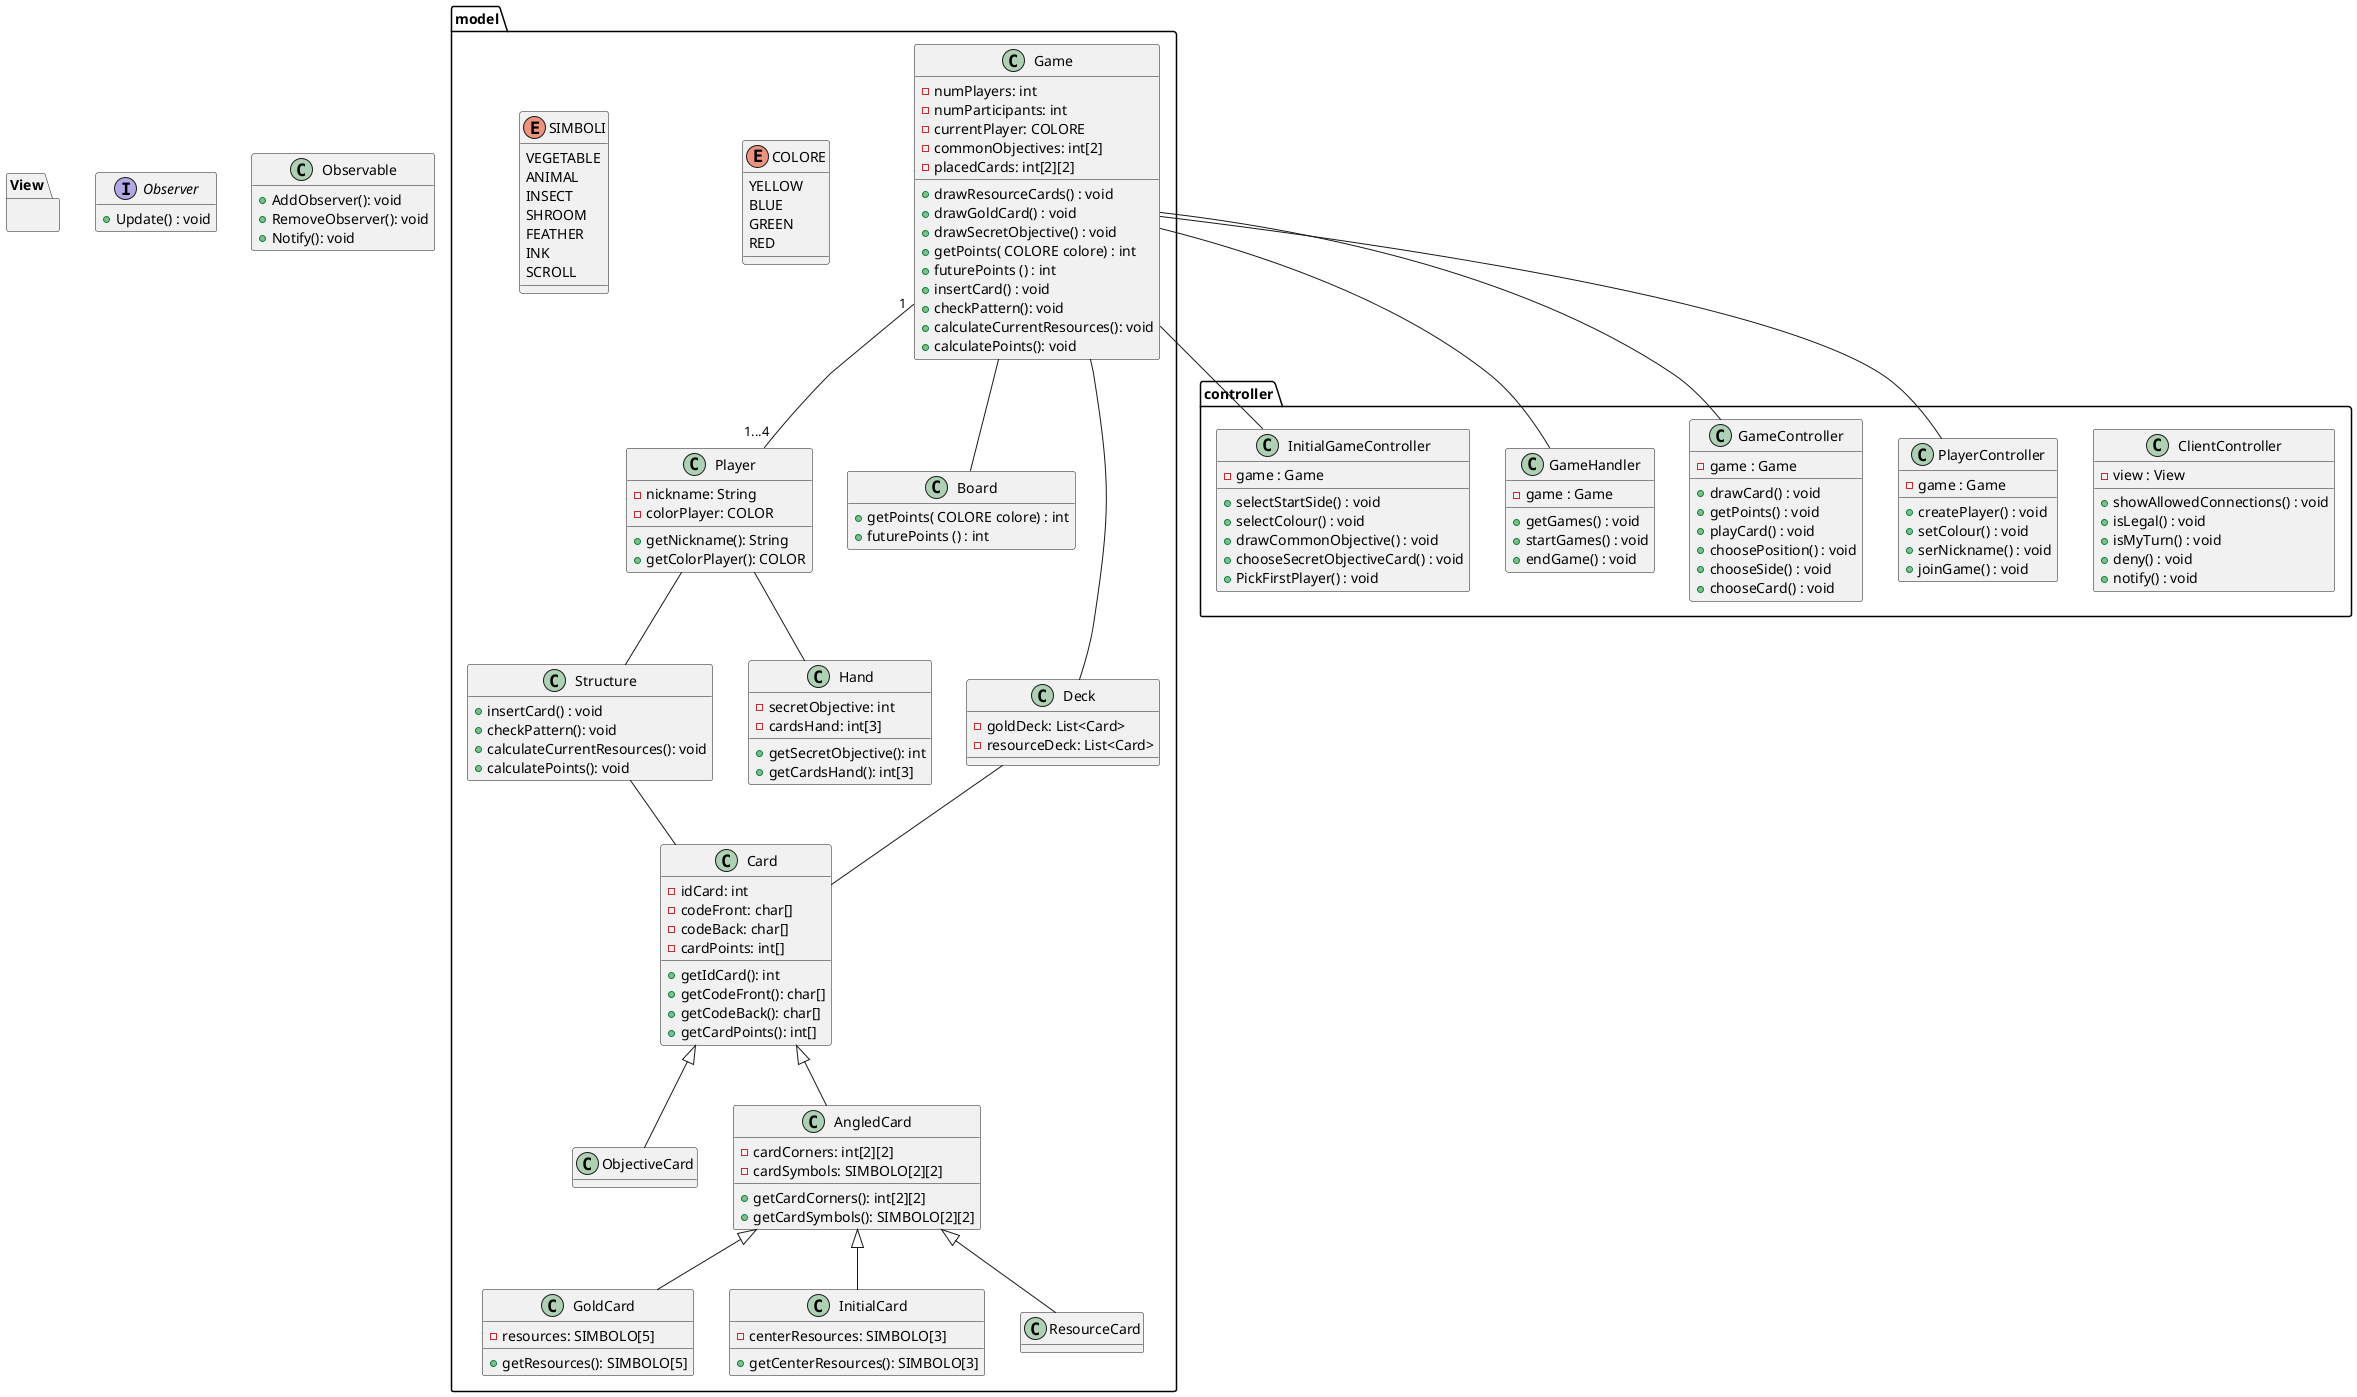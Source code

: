 @startuml uml

hide empty fields

'TODO: '
'1. Enumerazione simboli e colori '
'2. frecce di composizione per struttura - carte '
'3. metodi Game '
'4. tutto controller '
'5. come inserire, cosa inserire per la view '
'6. inserire network? '

package model {

    class Game {
        - numPlayers: int
        - numParticipants: int
        '- ?StadioGioco
        - currentPlayer: COLORE
        '?Board con dizionario colore punteggio
        'check sull'istanza array
        - commonObjectives: int[2]
        - placedCards: int[2][2]

        'General'

        'Initial'
        + drawResourceCards() : void
        + drawGoldCard() : void
        + drawSecretObjective() : void
        'Board'
        + getPoints( COLORE colore) : int
        + futurePoints () : int
        'Structure'
        + insertCard() : void
        + checkPattern(): void
        + calculateCurrentResources(): void
        + calculatePoints(): void


    }

    class Player {
        - nickname: String
        - colorPlayer: COLOR

        + getNickname(): String
        + getColorPlayer(): COLOR
    }

    class Board {
        + getPoints( COLORE colore) : int
        + futurePoints () : int
    }

    class Card {
        'colore lo codifichiam nell'id? o lo salviamo in una var?
        - idCard: int
        - codeFront: char[]
        - codeBack: char[]
        - cardPoints: int[]

        + getIdCard(): int
        + getCodeFront(): char[]
        + getCodeBack(): char[]
        + getCardPoints(): int[]
    }

    class ObjectiveCard extends Card {
        'tipo dell'obiettivo con enum? o codificato?'
        'non chiarissimo come caratterizzare l'obiettivo'
    }

    class AngledCard extends Card {
        - cardCorners: int[2][2]
        'decidere valore di default per corner non presente, corner presente non collegato, Id/puntatore carrta'
        - cardSymbols: SIMBOLO[2][2]

        + getCardCorners(): int[2][2]
        + getCardSymbols(): SIMBOLO[2][2]
    }

    class GoldCard extends AngledCard {
        - resources: SIMBOLO[5]
        'tipo ^ da capire'
        'caratterizzare tipo obiettivo'

        + getResources(): SIMBOLO[5]
    }

    class InitialCard extends AngledCard {
        - centerResources: SIMBOLO[3]
        'tipo da capire'

        + getCenterResources(): SIMBOLO[3]
    }

    class ResourceCard extends AngledCard {}

    class Structure {
        + insertCard() : void
        + checkPattern(): void
        + calculateCurrentResources(): void
        + calculatePoints(): void
    }

    class Deck {
        'check sul tipo dinamico statico'
        - goldDeck: List<Card>
        - resourceDeck: List<Card>
    }

    class Hand {
        - secretObjective: int
        - cardsHand: int[3]

        + getSecretObjective(): int
        + getCardsHand(): int[3]
    }

    enum COLORE {
        YELLOW
        BLUE
        GREEN
        RED
    }

    enum SIMBOLI {
        VEGETABLE
        ANIMAL
        INSECT
        SHROOM
        FEATHER
        INK
        SCROLL
    }
}

package controller {

    class ClientController {
        - view : View
        + showAllowedConnections() : void
        + isLegal() : void
        + isMyTurn() : void
        + deny() : void
        + notify() : void
    }

    class PlayerController {
        - game : Game
        + createPlayer() : void
        + setColour() : void
        + serNickname() : void
        + joinGame() : void
    }

    class GameController {
        - game : Game
        + drawCard() : void
        + getPoints() : void
        + playCard() : void
        + choosePosition() : void
        + chooseSide() : void
        + chooseCard() : void
    }

    class GameHandler {
        - game : Game
        + getGames() : void
        + startGames() : void
        + endGame() : void
    }

    class InitialGameController {
        - game : Game
        + selectStartSide() : void
        + selectColour() : void
        + drawCommonObjective() : void
        + chooseSecretObjectiveCard() : void
        + PickFirstPlayer() : void
    }
}


package View {


}

Interface Observer {
    + Update() : void
}

Class Observable {
    + AddObserver(): void
    + RemoveObserver(): void
    + Notify(): void
}

Game -- InitialGameController
Game -- GameController
Game -- GameHandler
Game -- PlayerController
Game "1" -- "1...4" Player
Game -- Board
Game -- Deck
Deck -- Card
Player -- Structure
Player -- Hand
Structure -- Card



@enduml